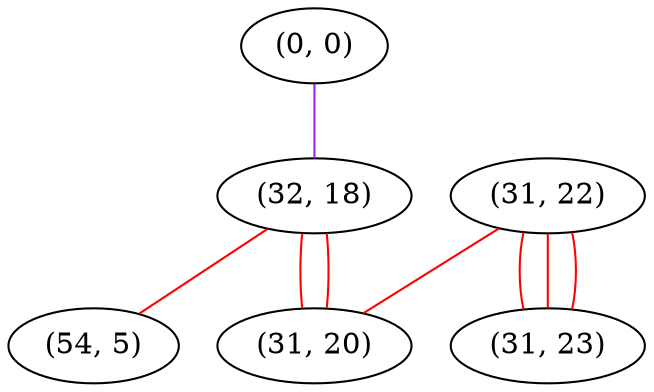 graph "" {
"(0, 0)";
"(32, 18)";
"(54, 5)";
"(31, 22)";
"(31, 23)";
"(31, 20)";
"(0, 0)" -- "(32, 18)"  [color=purple, key=0, weight=4];
"(32, 18)" -- "(31, 20)"  [color=red, key=0, weight=1];
"(32, 18)" -- "(31, 20)"  [color=red, key=1, weight=1];
"(32, 18)" -- "(54, 5)"  [color=red, key=0, weight=1];
"(31, 22)" -- "(31, 20)"  [color=red, key=0, weight=1];
"(31, 22)" -- "(31, 23)"  [color=red, key=0, weight=1];
"(31, 22)" -- "(31, 23)"  [color=red, key=1, weight=1];
"(31, 22)" -- "(31, 23)"  [color=red, key=2, weight=1];
}
